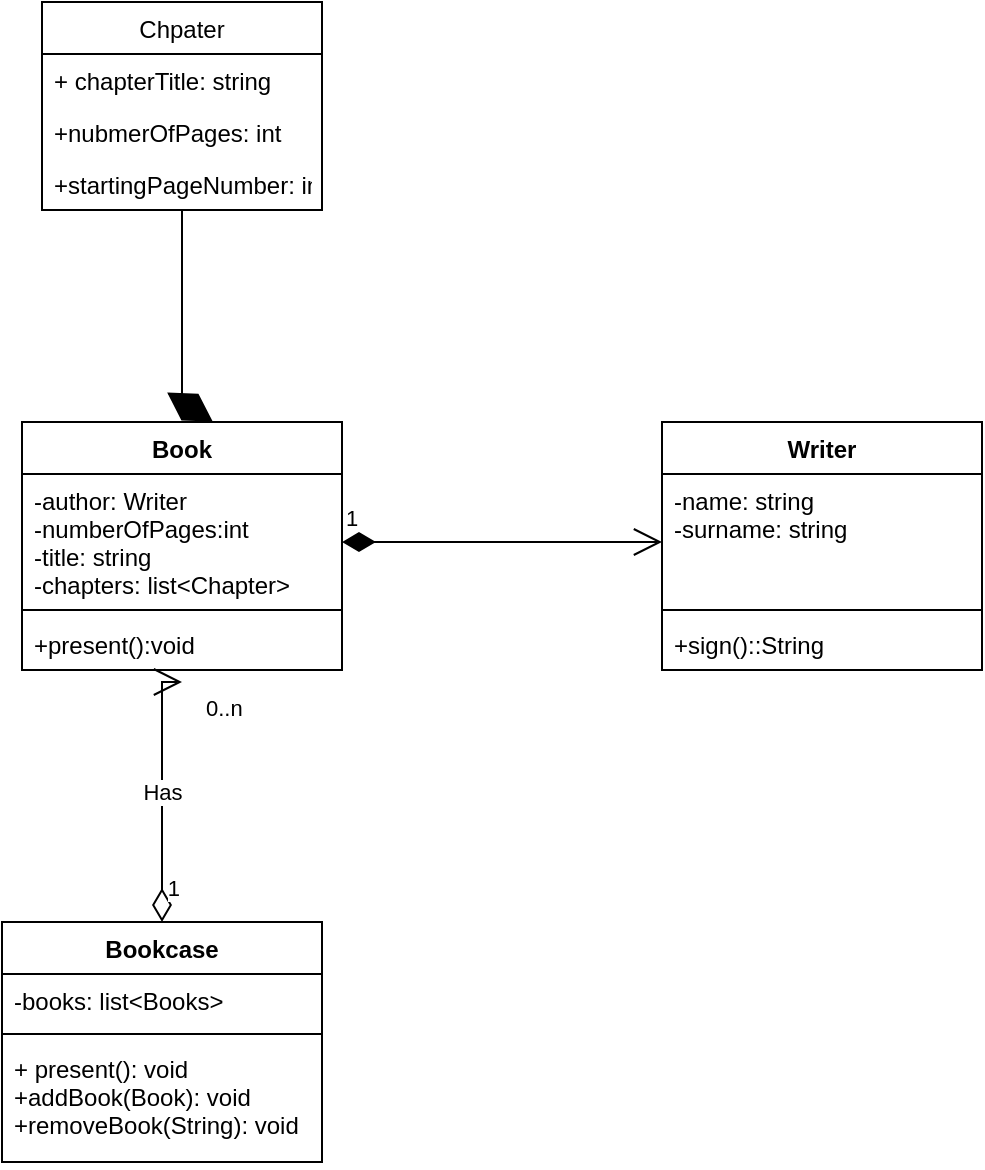 <mxfile version="15.8.6" type="device"><diagram id="EkvtdZydzGKlCy7dbz5f" name="Page-1"><mxGraphModel dx="452" dy="1944" grid="1" gridSize="10" guides="1" tooltips="1" connect="1" arrows="1" fold="1" page="1" pageScale="1" pageWidth="827" pageHeight="1169" math="0" shadow="0"><root><mxCell id="0"/><mxCell id="1" parent="0"/><mxCell id="32WGgL9vUev6P-Q6xQJ3-1" value="Book" style="swimlane;fontStyle=1;align=center;verticalAlign=top;childLayout=stackLayout;horizontal=1;startSize=26;horizontalStack=0;resizeParent=1;resizeParentMax=0;resizeLast=0;collapsible=1;marginBottom=0;" vertex="1" parent="1"><mxGeometry x="160" y="200" width="160" height="124" as="geometry"/></mxCell><mxCell id="32WGgL9vUev6P-Q6xQJ3-2" value="-author: Writer&#10;-numberOfPages:int&#10;-title: string&#10;-chapters: list&lt;Chapter&gt;" style="text;strokeColor=none;fillColor=none;align=left;verticalAlign=top;spacingLeft=4;spacingRight=4;overflow=hidden;rotatable=0;points=[[0,0.5],[1,0.5]];portConstraint=eastwest;" vertex="1" parent="32WGgL9vUev6P-Q6xQJ3-1"><mxGeometry y="26" width="160" height="64" as="geometry"/></mxCell><mxCell id="32WGgL9vUev6P-Q6xQJ3-3" value="" style="line;strokeWidth=1;fillColor=none;align=left;verticalAlign=middle;spacingTop=-1;spacingLeft=3;spacingRight=3;rotatable=0;labelPosition=right;points=[];portConstraint=eastwest;" vertex="1" parent="32WGgL9vUev6P-Q6xQJ3-1"><mxGeometry y="90" width="160" height="8" as="geometry"/></mxCell><mxCell id="32WGgL9vUev6P-Q6xQJ3-4" value="+present():void" style="text;strokeColor=none;fillColor=none;align=left;verticalAlign=top;spacingLeft=4;spacingRight=4;overflow=hidden;rotatable=0;points=[[0,0.5],[1,0.5]];portConstraint=eastwest;" vertex="1" parent="32WGgL9vUev6P-Q6xQJ3-1"><mxGeometry y="98" width="160" height="26" as="geometry"/></mxCell><mxCell id="32WGgL9vUev6P-Q6xQJ3-5" value="Writer" style="swimlane;fontStyle=1;align=center;verticalAlign=top;childLayout=stackLayout;horizontal=1;startSize=26;horizontalStack=0;resizeParent=1;resizeParentMax=0;resizeLast=0;collapsible=1;marginBottom=0;" vertex="1" parent="1"><mxGeometry x="480" y="200" width="160" height="124" as="geometry"/></mxCell><mxCell id="32WGgL9vUev6P-Q6xQJ3-6" value="-name: string&#10;-surname: string" style="text;strokeColor=none;fillColor=none;align=left;verticalAlign=top;spacingLeft=4;spacingRight=4;overflow=hidden;rotatable=0;points=[[0,0.5],[1,0.5]];portConstraint=eastwest;" vertex="1" parent="32WGgL9vUev6P-Q6xQJ3-5"><mxGeometry y="26" width="160" height="64" as="geometry"/></mxCell><mxCell id="32WGgL9vUev6P-Q6xQJ3-7" value="" style="line;strokeWidth=1;fillColor=none;align=left;verticalAlign=middle;spacingTop=-1;spacingLeft=3;spacingRight=3;rotatable=0;labelPosition=right;points=[];portConstraint=eastwest;" vertex="1" parent="32WGgL9vUev6P-Q6xQJ3-5"><mxGeometry y="90" width="160" height="8" as="geometry"/></mxCell><mxCell id="32WGgL9vUev6P-Q6xQJ3-8" value="+sign()::String" style="text;strokeColor=none;fillColor=none;align=left;verticalAlign=top;spacingLeft=4;spacingRight=4;overflow=hidden;rotatable=0;points=[[0,0.5],[1,0.5]];portConstraint=eastwest;" vertex="1" parent="32WGgL9vUev6P-Q6xQJ3-5"><mxGeometry y="98" width="160" height="26" as="geometry"/></mxCell><mxCell id="32WGgL9vUev6P-Q6xQJ3-10" value="1" style="endArrow=open;html=1;endSize=12;startArrow=diamondThin;startSize=14;startFill=1;edgeStyle=orthogonalEdgeStyle;align=left;verticalAlign=bottom;rounded=0;" edge="1" parent="1"><mxGeometry x="-1" y="3" relative="1" as="geometry"><mxPoint x="320" y="260" as="sourcePoint"/><mxPoint x="480" y="260" as="targetPoint"/></mxGeometry></mxCell><mxCell id="32WGgL9vUev6P-Q6xQJ3-11" value="Bookcase" style="swimlane;fontStyle=1;align=center;verticalAlign=top;childLayout=stackLayout;horizontal=1;startSize=26;horizontalStack=0;resizeParent=1;resizeParentMax=0;resizeLast=0;collapsible=1;marginBottom=0;" vertex="1" parent="1"><mxGeometry x="150" y="450" width="160" height="120" as="geometry"/></mxCell><mxCell id="32WGgL9vUev6P-Q6xQJ3-12" value="-books: list&lt;Books&gt;" style="text;strokeColor=none;fillColor=none;align=left;verticalAlign=top;spacingLeft=4;spacingRight=4;overflow=hidden;rotatable=0;points=[[0,0.5],[1,0.5]];portConstraint=eastwest;" vertex="1" parent="32WGgL9vUev6P-Q6xQJ3-11"><mxGeometry y="26" width="160" height="26" as="geometry"/></mxCell><mxCell id="32WGgL9vUev6P-Q6xQJ3-13" value="" style="line;strokeWidth=1;fillColor=none;align=left;verticalAlign=middle;spacingTop=-1;spacingLeft=3;spacingRight=3;rotatable=0;labelPosition=right;points=[];portConstraint=eastwest;" vertex="1" parent="32WGgL9vUev6P-Q6xQJ3-11"><mxGeometry y="52" width="160" height="8" as="geometry"/></mxCell><mxCell id="32WGgL9vUev6P-Q6xQJ3-14" value="+ present(): void&#10;+addBook(Book): void&#10;+removeBook(String): void" style="text;strokeColor=none;fillColor=none;align=left;verticalAlign=top;spacingLeft=4;spacingRight=4;overflow=hidden;rotatable=0;points=[[0,0.5],[1,0.5]];portConstraint=eastwest;" vertex="1" parent="32WGgL9vUev6P-Q6xQJ3-11"><mxGeometry y="60" width="160" height="60" as="geometry"/></mxCell><mxCell id="32WGgL9vUev6P-Q6xQJ3-15" value="Has" style="endArrow=open;html=1;endSize=12;startArrow=diamondThin;startSize=14;startFill=0;edgeStyle=orthogonalEdgeStyle;rounded=0;exitX=0.5;exitY=0;exitDx=0;exitDy=0;entryX=0.5;entryY=1.231;entryDx=0;entryDy=0;entryPerimeter=0;" edge="1" parent="1" source="32WGgL9vUev6P-Q6xQJ3-11" target="32WGgL9vUev6P-Q6xQJ3-4"><mxGeometry relative="1" as="geometry"><mxPoint x="330" y="400" as="sourcePoint"/><mxPoint x="490" y="400" as="targetPoint"/><Array as="points"><mxPoint x="230" y="330"/></Array></mxGeometry></mxCell><mxCell id="32WGgL9vUev6P-Q6xQJ3-16" value="0..n" style="edgeLabel;resizable=0;html=1;align=left;verticalAlign=top;" connectable="0" vertex="1" parent="32WGgL9vUev6P-Q6xQJ3-15"><mxGeometry x="-1" relative="1" as="geometry"><mxPoint x="20" y="-120" as="offset"/></mxGeometry></mxCell><mxCell id="32WGgL9vUev6P-Q6xQJ3-17" value="1" style="edgeLabel;resizable=0;html=1;align=right;verticalAlign=top;" connectable="0" vertex="1" parent="32WGgL9vUev6P-Q6xQJ3-15"><mxGeometry x="1" relative="1" as="geometry"><mxPoint y="90" as="offset"/></mxGeometry></mxCell><mxCell id="32WGgL9vUev6P-Q6xQJ3-18" value="Chpater" style="swimlane;fontStyle=0;childLayout=stackLayout;horizontal=1;startSize=26;fillColor=none;horizontalStack=0;resizeParent=1;resizeParentMax=0;resizeLast=0;collapsible=1;marginBottom=0;" vertex="1" parent="1"><mxGeometry x="170" y="-10" width="140" height="104" as="geometry"/></mxCell><mxCell id="32WGgL9vUev6P-Q6xQJ3-19" value="+ chapterTitle: string&#10;" style="text;strokeColor=none;fillColor=none;align=left;verticalAlign=top;spacingLeft=4;spacingRight=4;overflow=hidden;rotatable=0;points=[[0,0.5],[1,0.5]];portConstraint=eastwest;" vertex="1" parent="32WGgL9vUev6P-Q6xQJ3-18"><mxGeometry y="26" width="140" height="26" as="geometry"/></mxCell><mxCell id="32WGgL9vUev6P-Q6xQJ3-20" value="+nubmerOfPages: int" style="text;strokeColor=none;fillColor=none;align=left;verticalAlign=top;spacingLeft=4;spacingRight=4;overflow=hidden;rotatable=0;points=[[0,0.5],[1,0.5]];portConstraint=eastwest;" vertex="1" parent="32WGgL9vUev6P-Q6xQJ3-18"><mxGeometry y="52" width="140" height="26" as="geometry"/></mxCell><mxCell id="32WGgL9vUev6P-Q6xQJ3-21" value="+startingPageNumber: int" style="text;strokeColor=none;fillColor=none;align=left;verticalAlign=top;spacingLeft=4;spacingRight=4;overflow=hidden;rotatable=0;points=[[0,0.5],[1,0.5]];portConstraint=eastwest;" vertex="1" parent="32WGgL9vUev6P-Q6xQJ3-18"><mxGeometry y="78" width="140" height="26" as="geometry"/></mxCell><mxCell id="32WGgL9vUev6P-Q6xQJ3-22" value="" style="endArrow=diamondThin;endFill=1;endSize=24;html=1;rounded=0;entryX=0.596;entryY=-0.002;entryDx=0;entryDy=0;entryPerimeter=0;" edge="1" parent="1" source="32WGgL9vUev6P-Q6xQJ3-21" target="32WGgL9vUev6P-Q6xQJ3-1"><mxGeometry width="160" relative="1" as="geometry"><mxPoint x="200" y="270" as="sourcePoint"/><mxPoint x="360" y="270" as="targetPoint"/><Array as="points"><mxPoint x="240" y="190"/></Array></mxGeometry></mxCell></root></mxGraphModel></diagram></mxfile>